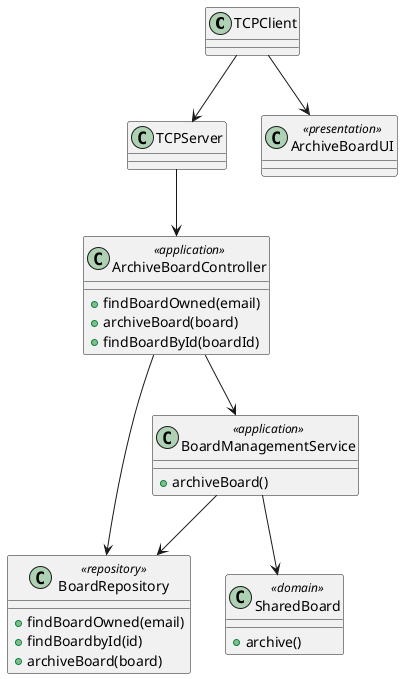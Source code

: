 @startuml
class TCPClient {
}

class TCPServer {
}

class ArchiveBoardUI <<presentation>>{
}
class ArchiveBoardController <<application>> {
+findBoardOwned(email)
+archiveBoard(board)
+findBoardById(boardId)
}

class BoardManagementService <<application>> {
+archiveBoard()
}

class BoardRepository <<repository>> {
+findBoardOwned(email)
+findBoardbyId(id)
+archiveBoard(board)
}

class SharedBoard <<domain>>{
+archive()
}


TCPClient --> ArchiveBoardUI
TCPClient --> TCPServer
TCPServer --> ArchiveBoardController
ArchiveBoardController --> BoardRepository
ArchiveBoardController --> BoardManagementService
BoardManagementService --> SharedBoard
BoardManagementService --> BoardRepository

@enduml